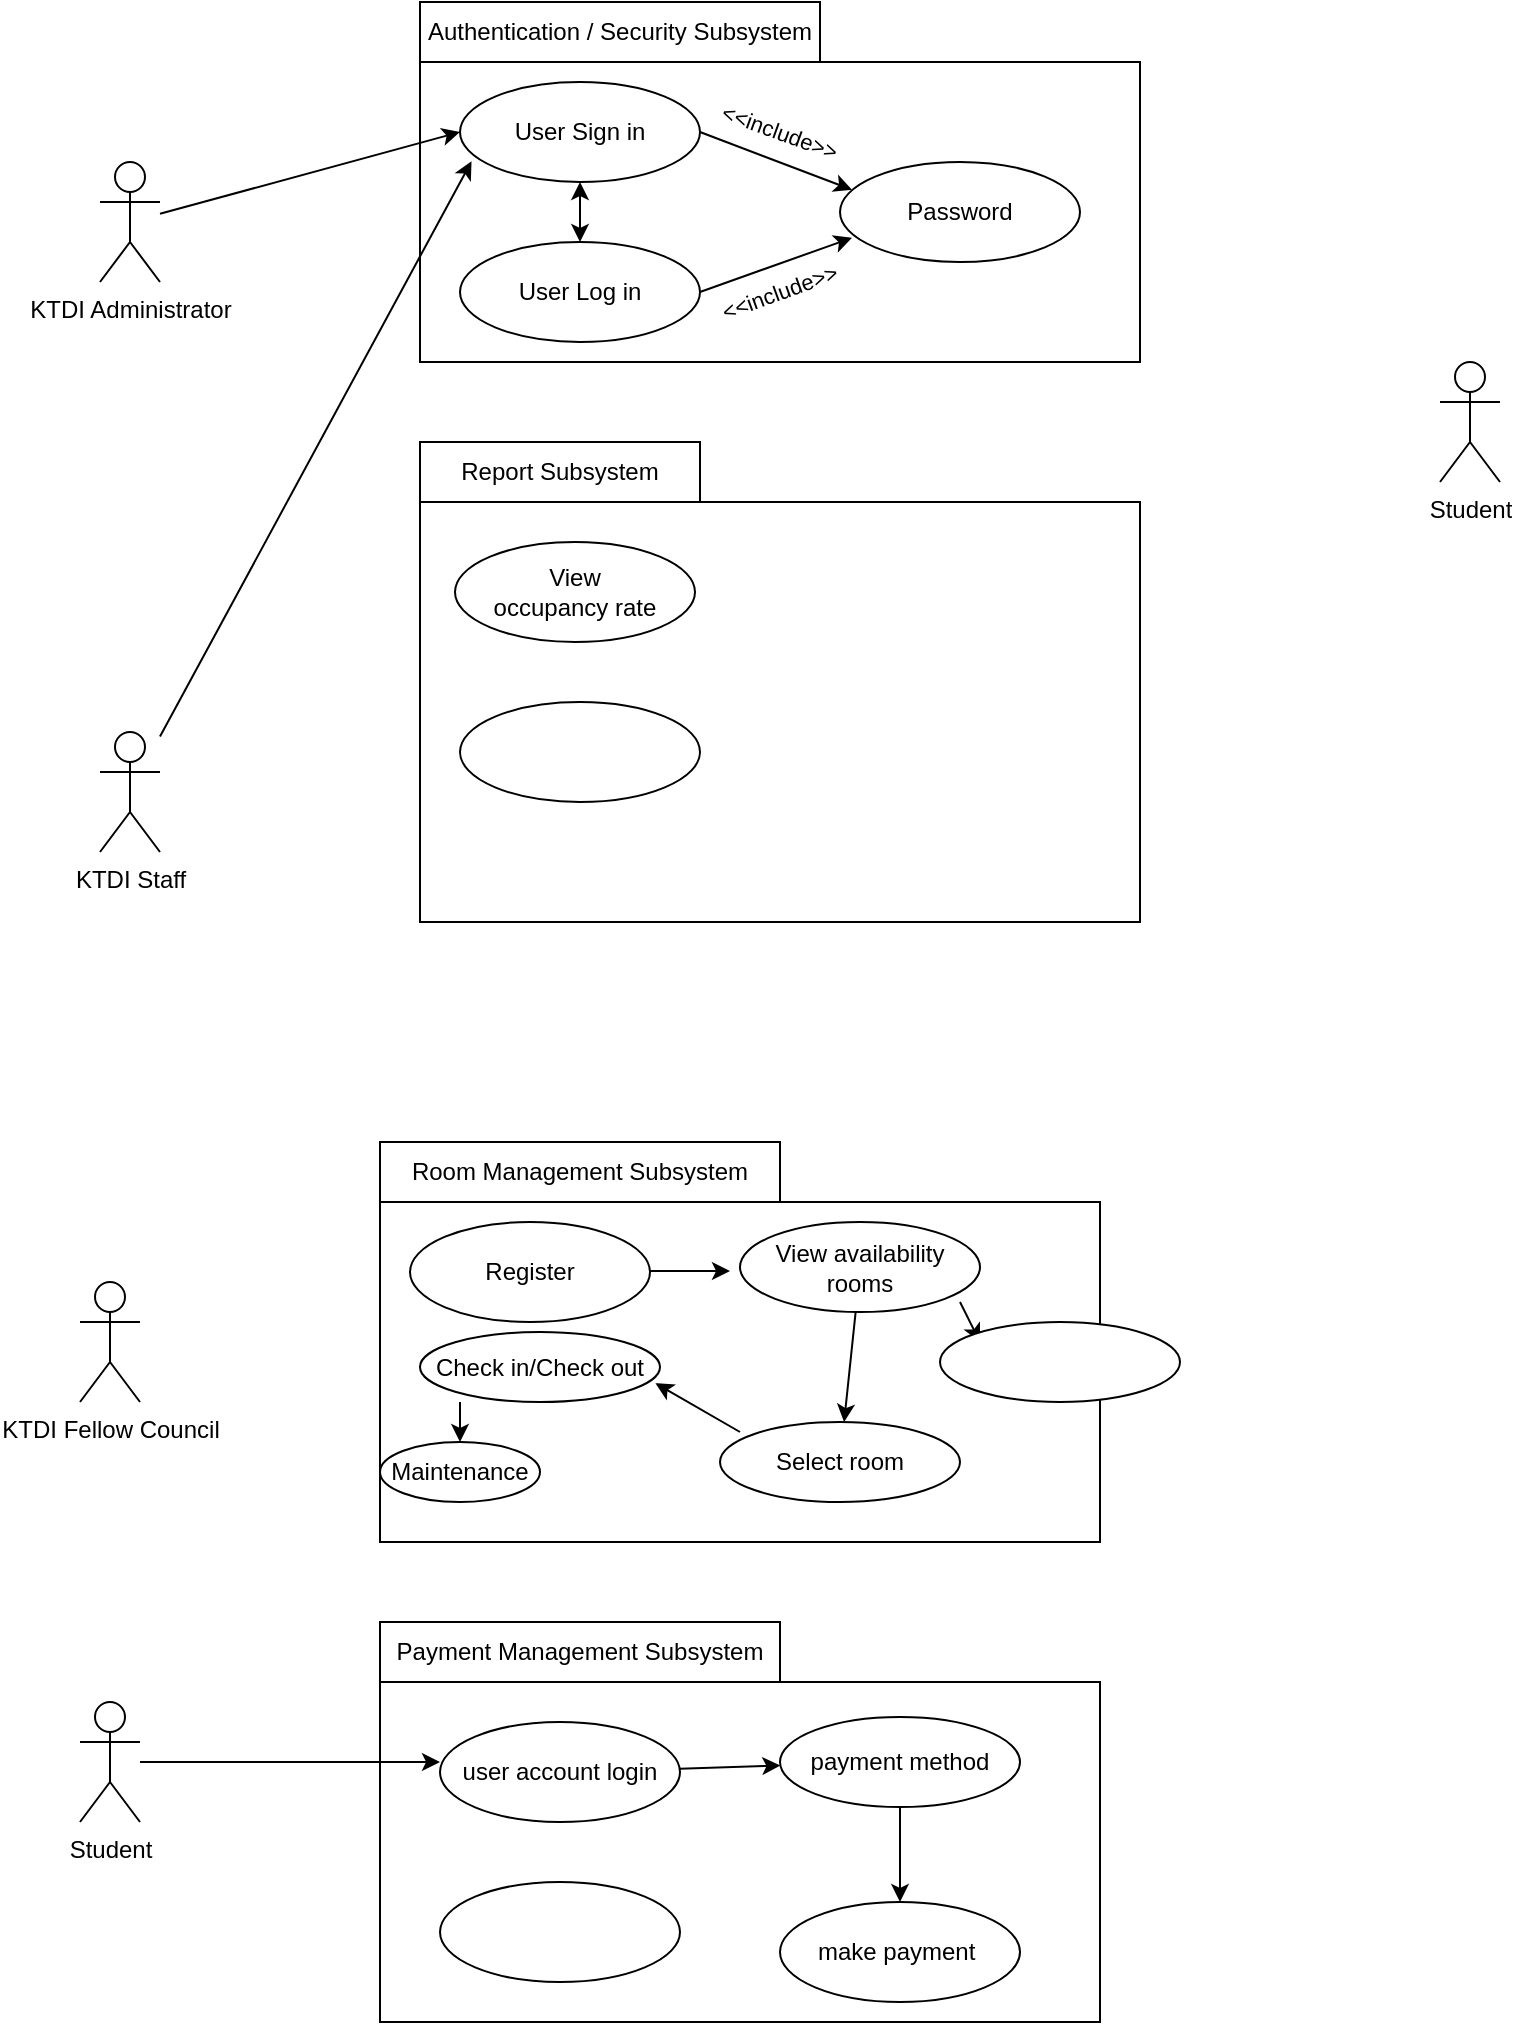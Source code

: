 <mxfile>
    <diagram id="UMS9nKY7Dt_vSzlsI9hF" name="Page-1">
        <mxGraphModel dx="1139" dy="699" grid="1" gridSize="10" guides="1" tooltips="1" connect="1" arrows="1" fold="1" page="1" pageScale="1" pageWidth="850" pageHeight="1100" math="0" shadow="0">
            <root>
                <mxCell id="0"/>
                <mxCell id="1" parent="0"/>
                <mxCell id="3" value="KTDI Administrator" style="shape=umlActor;verticalLabelPosition=bottom;verticalAlign=top;html=1;" parent="1" vertex="1">
                    <mxGeometry x="80" y="120" width="30" height="60" as="geometry"/>
                </mxCell>
                <mxCell id="5" value="KTDI Staff" style="shape=umlActor;verticalLabelPosition=bottom;verticalAlign=top;html=1;" parent="1" vertex="1">
                    <mxGeometry x="80" y="405" width="30" height="60" as="geometry"/>
                </mxCell>
                <mxCell id="7" value="Student" style="shape=umlActor;verticalLabelPosition=bottom;verticalAlign=top;html=1;" parent="1" vertex="1">
                    <mxGeometry x="750" y="220" width="30" height="60" as="geometry"/>
                </mxCell>
                <mxCell id="8" value="KTDI Fellow Council" style="shape=umlActor;verticalLabelPosition=bottom;verticalAlign=top;html=1;" parent="1" vertex="1">
                    <mxGeometry x="70" y="680" width="30" height="60" as="geometry"/>
                </mxCell>
                <mxCell id="9" value="" style="shape=folder;fontStyle=1;tabWidth=200;tabHeight=30;tabPosition=left;html=1;boundedLbl=1;" parent="1" vertex="1">
                    <mxGeometry x="240" y="40" width="360" height="180" as="geometry"/>
                </mxCell>
                <mxCell id="13" value="" style="ellipse;whiteSpace=wrap;html=1;fillColor=none;" parent="1" vertex="1">
                    <mxGeometry x="260" y="80" width="120" height="50" as="geometry"/>
                </mxCell>
                <mxCell id="10" value="Authentication / Security Subsystem" style="text;html=1;strokeColor=none;fillColor=none;align=center;verticalAlign=middle;whiteSpace=wrap;rounded=0;" parent="1" vertex="1">
                    <mxGeometry x="240" y="40" width="200" height="30" as="geometry"/>
                </mxCell>
                <mxCell id="14" style="edgeStyle=none;html=1;entryX=0;entryY=0.5;entryDx=0;entryDy=0;" parent="1" source="3" target="13" edge="1">
                    <mxGeometry relative="1" as="geometry"/>
                </mxCell>
                <mxCell id="17" value="" style="shape=folder;fontStyle=1;tabWidth=140;tabHeight=30;tabPosition=left;html=1;boundedLbl=1;" parent="1" vertex="1">
                    <mxGeometry x="240" y="260" width="360" height="240" as="geometry"/>
                </mxCell>
                <mxCell id="19" value="Report Subsystem" style="text;html=1;strokeColor=none;fillColor=none;align=center;verticalAlign=middle;whiteSpace=wrap;rounded=0;" parent="1" vertex="1">
                    <mxGeometry x="210" y="260" width="200" height="30" as="geometry"/>
                </mxCell>
                <mxCell id="20" value="" style="shape=folder;fontStyle=1;tabWidth=200;tabHeight=30;tabPosition=left;html=1;boundedLbl=1;" parent="1" vertex="1">
                    <mxGeometry x="220" y="610" width="360" height="200" as="geometry"/>
                </mxCell>
                <mxCell id="21" value="Room Management Subsystem" style="text;html=1;strokeColor=none;fillColor=none;align=center;verticalAlign=middle;whiteSpace=wrap;rounded=0;" parent="1" vertex="1">
                    <mxGeometry x="220" y="610" width="200" height="30" as="geometry"/>
                </mxCell>
                <mxCell id="22" value="" style="shape=folder;fontStyle=1;tabWidth=200;tabHeight=30;tabPosition=left;html=1;boundedLbl=1;" parent="1" vertex="1">
                    <mxGeometry x="220" y="850" width="360" height="200" as="geometry"/>
                </mxCell>
                <mxCell id="23" value="Payment Management Subsystem" style="text;html=1;strokeColor=none;fillColor=none;align=center;verticalAlign=middle;whiteSpace=wrap;rounded=0;" parent="1" vertex="1">
                    <mxGeometry x="220" y="850" width="200" height="30" as="geometry"/>
                </mxCell>
                <mxCell id="bJMHT8rVgH3jV2KobR5U-28" style="edgeStyle=none;html=1;entryX=0.05;entryY=0.278;entryDx=0;entryDy=0;exitX=1;exitY=0.5;exitDx=0;exitDy=0;entryPerimeter=0;" edge="1" parent="1" source="13" target="bJMHT8rVgH3jV2KobR5U-26">
                    <mxGeometry relative="1" as="geometry"/>
                </mxCell>
                <mxCell id="bJMHT8rVgH3jV2KobR5U-23" value="User Sign in" style="text;html=1;strokeColor=none;fillColor=none;align=center;verticalAlign=middle;whiteSpace=wrap;rounded=0;" vertex="1" parent="1">
                    <mxGeometry x="285" y="90" width="70" height="30" as="geometry"/>
                </mxCell>
                <mxCell id="bJMHT8rVgH3jV2KobR5U-29" style="edgeStyle=none;html=1;entryX=0.05;entryY=0.758;entryDx=0;entryDy=0;exitX=1;exitY=0.5;exitDx=0;exitDy=0;entryPerimeter=0;" edge="1" parent="1" source="bJMHT8rVgH3jV2KobR5U-24" target="bJMHT8rVgH3jV2KobR5U-26">
                    <mxGeometry relative="1" as="geometry"/>
                </mxCell>
                <mxCell id="bJMHT8rVgH3jV2KobR5U-24" value="" style="ellipse;whiteSpace=wrap;html=1;fillColor=none;" vertex="1" parent="1">
                    <mxGeometry x="260" y="160" width="120" height="50" as="geometry"/>
                </mxCell>
                <mxCell id="bJMHT8rVgH3jV2KobR5U-25" value="User Log in" style="text;html=1;strokeColor=none;fillColor=none;align=center;verticalAlign=middle;whiteSpace=wrap;rounded=0;" vertex="1" parent="1">
                    <mxGeometry x="285" y="170" width="70" height="30" as="geometry"/>
                </mxCell>
                <mxCell id="bJMHT8rVgH3jV2KobR5U-26" value="" style="ellipse;whiteSpace=wrap;html=1;fillColor=none;" vertex="1" parent="1">
                    <mxGeometry x="450" y="120" width="120" height="50" as="geometry"/>
                </mxCell>
                <mxCell id="bJMHT8rVgH3jV2KobR5U-27" value="Password" style="text;html=1;strokeColor=none;fillColor=none;align=center;verticalAlign=middle;whiteSpace=wrap;rounded=0;" vertex="1" parent="1">
                    <mxGeometry x="475" y="130" width="70" height="30" as="geometry"/>
                </mxCell>
                <mxCell id="27" value="Register" style="ellipse;whiteSpace=wrap;html=1;" vertex="1" parent="1">
                    <mxGeometry x="235" y="650" width="120" height="50" as="geometry"/>
                </mxCell>
                <mxCell id="42" value="" style="edgeStyle=none;html=1;startArrow=none;" edge="1" parent="1" source="28" target="40">
                    <mxGeometry relative="1" as="geometry"/>
                </mxCell>
                <mxCell id="52" value="" style="edgeStyle=none;html=1;" edge="1" parent="1" source="29" target="28">
                    <mxGeometry relative="1" as="geometry"/>
                </mxCell>
                <mxCell id="29" value="user account login" style="ellipse;whiteSpace=wrap;html=1;fillColor=none;" vertex="1" parent="1">
                    <mxGeometry x="250" y="900" width="120" height="50" as="geometry"/>
                </mxCell>
                <mxCell id="bJMHT8rVgH3jV2KobR5U-30" value="&amp;lt;&amp;lt;include&amp;gt;&amp;gt;" style="text;html=1;strokeColor=none;fillColor=none;align=center;verticalAlign=middle;whiteSpace=wrap;rounded=0;fontSize=11;rotation=20;" vertex="1" parent="1">
                    <mxGeometry x="390" y="90" width="60" height="30" as="geometry"/>
                </mxCell>
                <mxCell id="bJMHT8rVgH3jV2KobR5U-31" value="&amp;lt;&amp;lt;include&amp;gt;&amp;gt;" style="text;html=1;strokeColor=none;fillColor=none;align=center;verticalAlign=middle;whiteSpace=wrap;rounded=0;fontSize=11;rotation=-20;" vertex="1" parent="1">
                    <mxGeometry x="390" y="170" width="60" height="30" as="geometry"/>
                </mxCell>
                <mxCell id="48" value="" style="edgeStyle=none;html=1;entryX=0;entryY=0.4;entryDx=0;entryDy=0;entryPerimeter=0;" edge="1" parent="1" source="30" target="29">
                    <mxGeometry relative="1" as="geometry">
                        <mxPoint x="155" y="920" as="targetPoint"/>
                    </mxGeometry>
                </mxCell>
                <mxCell id="30" value="Student" style="shape=umlActor;verticalLabelPosition=bottom;verticalAlign=top;html=1;" vertex="1" parent="1">
                    <mxGeometry x="70" y="890" width="30" height="60" as="geometry"/>
                </mxCell>
                <mxCell id="bJMHT8rVgH3jV2KobR5U-32" style="edgeStyle=none;html=1;entryX=0.048;entryY=0.793;entryDx=0;entryDy=0;entryPerimeter=0;" edge="1" parent="1" source="5" target="13">
                    <mxGeometry relative="1" as="geometry"/>
                </mxCell>
                <mxCell id="bJMHT8rVgH3jV2KobR5U-33" value="" style="endArrow=classic;startArrow=classic;html=1;entryX=0.5;entryY=1;entryDx=0;entryDy=0;" edge="1" parent="1" target="13">
                    <mxGeometry width="50" height="50" relative="1" as="geometry">
                        <mxPoint x="320" y="160" as="sourcePoint"/>
                        <mxPoint x="365" y="110" as="targetPoint"/>
                    </mxGeometry>
                </mxCell>
                <mxCell id="31" value="" style="endArrow=classic;html=1;" edge="1" parent="1">
                    <mxGeometry width="50" height="50" relative="1" as="geometry">
                        <mxPoint x="355" y="674.5" as="sourcePoint"/>
                        <mxPoint x="395" y="674.5" as="targetPoint"/>
                    </mxGeometry>
                </mxCell>
                <mxCell id="55" value="" style="edgeStyle=none;html=1;" edge="1" parent="1" source="32" target="36">
                    <mxGeometry relative="1" as="geometry"/>
                </mxCell>
                <mxCell id="32" value="View availability rooms" style="ellipse;whiteSpace=wrap;html=1;" vertex="1" parent="1">
                    <mxGeometry x="400" y="650" width="120" height="45" as="geometry"/>
                </mxCell>
                <mxCell id="bJMHT8rVgH3jV2KobR5U-36" value="View occupancy rate" style="text;html=1;strokeColor=none;fillColor=none;align=center;verticalAlign=middle;whiteSpace=wrap;rounded=0;" vertex="1" parent="1">
                    <mxGeometry x="275" y="320" width="85" height="30" as="geometry"/>
                </mxCell>
                <mxCell id="36" value="Select room" style="ellipse;whiteSpace=wrap;html=1;" vertex="1" parent="1">
                    <mxGeometry x="390" y="750" width="120" height="40" as="geometry"/>
                </mxCell>
                <mxCell id="40" value="make payment&amp;nbsp;" style="ellipse;whiteSpace=wrap;html=1;fillColor=none;" vertex="1" parent="1">
                    <mxGeometry x="420" y="990" width="120" height="50" as="geometry"/>
                </mxCell>
                <mxCell id="41" value="Check in/Check out" style="ellipse;whiteSpace=wrap;html=1;" vertex="1" parent="1">
                    <mxGeometry x="240" y="705" width="120" height="35" as="geometry"/>
                </mxCell>
                <mxCell id="44" value="" style="endArrow=classic;html=1;entryX=0.981;entryY=0.732;entryDx=0;entryDy=0;entryPerimeter=0;" edge="1" parent="1" target="41">
                    <mxGeometry width="50" height="50" relative="1" as="geometry">
                        <mxPoint x="400" y="755" as="sourcePoint"/>
                        <mxPoint x="370" y="740" as="targetPoint"/>
                        <Array as="points"/>
                    </mxGeometry>
                </mxCell>
                <mxCell id="45" value="" style="ellipse;whiteSpace=wrap;html=1;fillColor=none;" vertex="1" parent="1">
                    <mxGeometry x="250" y="980" width="120" height="50" as="geometry"/>
                </mxCell>
                <mxCell id="49" value="" style="endArrow=classic;html=1;" edge="1" parent="1">
                    <mxGeometry width="50" height="50" relative="1" as="geometry">
                        <mxPoint x="260" y="740" as="sourcePoint"/>
                        <mxPoint x="260" y="760" as="targetPoint"/>
                    </mxGeometry>
                </mxCell>
                <mxCell id="28" value="payment method" style="ellipse;whiteSpace=wrap;html=1;fillColor=none;" vertex="1" parent="1">
                    <mxGeometry x="420" y="897.5" width="120" height="45" as="geometry"/>
                </mxCell>
                <mxCell id="50" value="Maintenance" style="ellipse;whiteSpace=wrap;html=1;" vertex="1" parent="1">
                    <mxGeometry x="220" y="760" width="80" height="30" as="geometry"/>
                </mxCell>
                <mxCell id="bJMHT8rVgH3jV2KobR5U-53" value="" style="ellipse;whiteSpace=wrap;html=1;fillColor=none;" vertex="1" parent="1">
                    <mxGeometry x="257.5" y="310" width="120" height="50" as="geometry"/>
                </mxCell>
                <mxCell id="bJMHT8rVgH3jV2KobR5U-54" value="" style="ellipse;whiteSpace=wrap;html=1;fillColor=none;" vertex="1" parent="1">
                    <mxGeometry x="260" y="390" width="120" height="50" as="geometry"/>
                </mxCell>
                <mxCell id="53" value="" style="endArrow=classic;html=1;" edge="1" parent="1">
                    <mxGeometry width="50" height="50" relative="1" as="geometry">
                        <mxPoint x="510" y="690" as="sourcePoint"/>
                        <mxPoint x="520" y="710" as="targetPoint"/>
                    </mxGeometry>
                </mxCell>
                <mxCell id="54" value="" style="ellipse;whiteSpace=wrap;html=1;" vertex="1" parent="1">
                    <mxGeometry x="500" y="700" width="120" height="40" as="geometry"/>
                </mxCell>
            </root>
        </mxGraphModel>
    </diagram>
    <diagram id="_eeLtkALwVsTwQQSgzCn" name="Page-2">
        <mxGraphModel grid="1" page="1" gridSize="10" guides="1" tooltips="1" connect="1" arrows="1" fold="1" pageScale="1" pageWidth="850" pageHeight="1100" math="0" shadow="0">
            <root>
                <mxCell id="0"/>
                <mxCell id="1" parent="0"/>
            </root>
        </mxGraphModel>
    </diagram>
</mxfile>